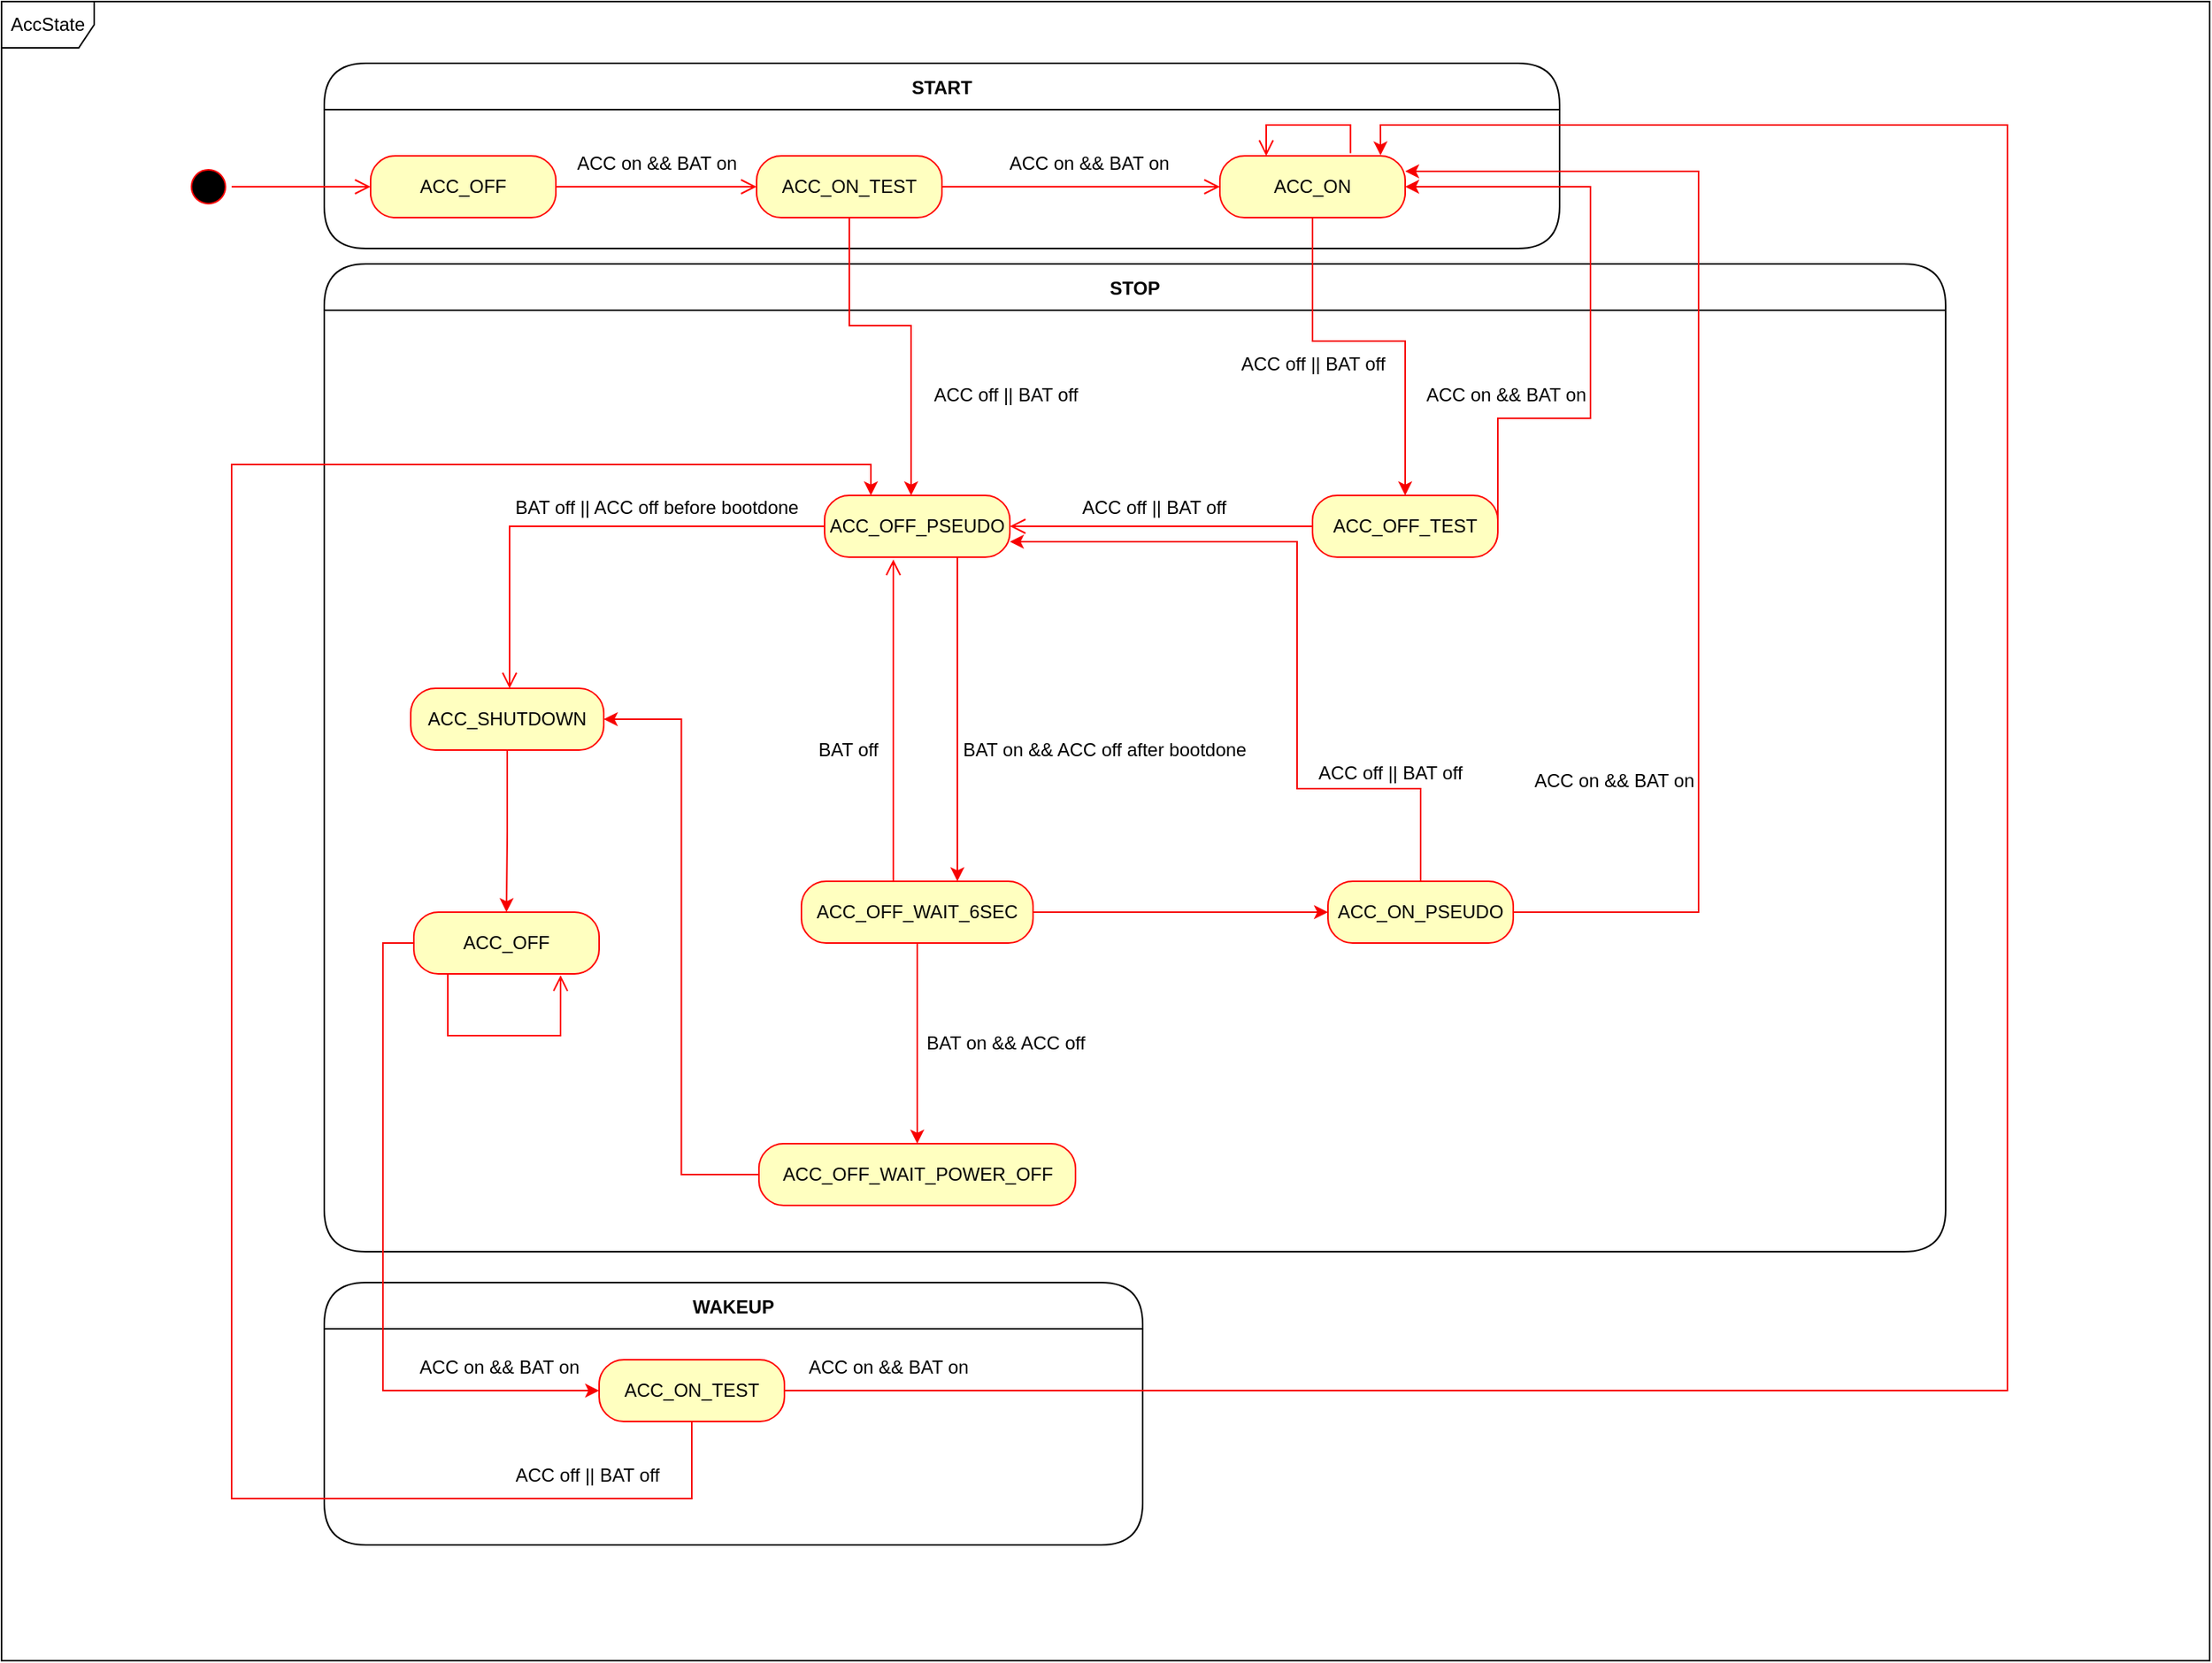 <mxfile version="20.5.1" type="github" pages="2">
  <diagram name="AccState" id="58cdce13-f638-feb5-8d6f-7d28b1aa9fa0">
    <mxGraphModel dx="2390" dy="965" grid="1" gridSize="10" guides="1" tooltips="1" connect="1" arrows="1" fold="1" page="1" pageScale="1" pageWidth="1100" pageHeight="850" background="none" math="0" shadow="0">
      <root>
        <mxCell id="0" />
        <mxCell id="1" parent="0" visible="0" />
        <mxCell id="382b91b5511bd0f7-1" value="" style="ellipse;html=1;shape=startState;fillColor=#000000;strokeColor=#ff0000;rounded=1;shadow=0;comic=0;labelBackgroundColor=none;fontFamily=Verdana;fontSize=12;fontColor=#000000;align=center;direction=south;" parent="1" vertex="1">
          <mxGeometry x="130" y="135" width="30" height="30" as="geometry" />
        </mxCell>
        <mxCell id="382b91b5511bd0f7-5" value="Activity" style="rounded=1;whiteSpace=wrap;html=1;arcSize=24;fillColor=#ffffc0;strokeColor=#ff0000;shadow=0;comic=0;labelBackgroundColor=none;fontFamily=Verdana;fontSize=12;fontColor=#000000;align=center;" parent="1" vertex="1">
          <mxGeometry x="240" y="310" width="120" height="60" as="geometry" />
        </mxCell>
        <mxCell id="382b91b5511bd0f7-6" value="Activity" style="rounded=1;whiteSpace=wrap;html=1;arcSize=24;fillColor=#ffffc0;strokeColor=#ff0000;shadow=0;comic=0;labelBackgroundColor=none;fontFamily=Verdana;fontSize=12;fontColor=#000000;align=center;" parent="1" vertex="1">
          <mxGeometry x="240" y="120" width="120" height="60" as="geometry" />
        </mxCell>
        <mxCell id="3cde6dad864a17aa-3" style="edgeStyle=orthogonalEdgeStyle;html=1;exitX=1;exitY=0.25;entryX=0.25;entryY=0;labelBackgroundColor=none;endArrow=open;endSize=8;strokeColor=#ff0000;fontFamily=Verdana;fontSize=12;align=left;" parent="1" source="382b91b5511bd0f7-7" target="382b91b5511bd0f7-9" edge="1">
          <mxGeometry relative="1" as="geometry" />
        </mxCell>
        <mxCell id="382b91b5511bd0f7-7" value="Activity" style="rounded=1;whiteSpace=wrap;html=1;arcSize=24;fillColor=#ffffc0;strokeColor=#ff0000;shadow=0;comic=0;labelBackgroundColor=none;fontFamily=Verdana;fontSize=12;fontColor=#000000;align=center;" parent="1" vertex="1">
          <mxGeometry x="440" y="200" width="120" height="60" as="geometry" />
        </mxCell>
        <mxCell id="3cde6dad864a17aa-4" style="edgeStyle=orthogonalEdgeStyle;html=1;exitX=0.75;exitY=0;entryX=1;entryY=0.5;labelBackgroundColor=none;endArrow=open;endSize=8;strokeColor=#ff0000;fontFamily=Verdana;fontSize=12;align=left;" parent="1" source="382b91b5511bd0f7-9" target="382b91b5511bd0f7-6" edge="1">
          <mxGeometry relative="1" as="geometry">
            <Array as="points">
              <mxPoint x="880" y="150" />
            </Array>
          </mxGeometry>
        </mxCell>
        <mxCell id="3cde6dad864a17aa-13" style="edgeStyle=elbowEdgeStyle;html=1;exitX=0;exitY=0.75;entryX=1;entryY=0.75;labelBackgroundColor=none;endArrow=open;endSize=8;strokeColor=#ff0000;fontFamily=Verdana;fontSize=12;align=left;" parent="1" source="382b91b5511bd0f7-9" target="382b91b5511bd0f7-10" edge="1">
          <mxGeometry relative="1" as="geometry" />
        </mxCell>
        <mxCell id="382b91b5511bd0f7-9" value="Activity" style="rounded=1;whiteSpace=wrap;html=1;arcSize=24;fillColor=#ffffc0;strokeColor=#ff0000;shadow=0;comic=0;labelBackgroundColor=none;fontFamily=Verdana;fontSize=12;fontColor=#000000;align=center;" parent="1" vertex="1">
          <mxGeometry x="790" y="310" width="120" height="60" as="geometry" />
        </mxCell>
        <mxCell id="382b91b5511bd0f7-10" value="Activity" style="rounded=1;whiteSpace=wrap;html=1;arcSize=24;fillColor=#ffffc0;strokeColor=#ff0000;shadow=0;comic=0;labelBackgroundColor=none;fontFamily=Verdana;fontSize=12;fontColor=#000000;align=center;" parent="1" vertex="1">
          <mxGeometry x="520" y="310" width="120" height="60" as="geometry" />
        </mxCell>
        <mxCell id="3cde6dad864a17aa-5" style="edgeStyle=elbowEdgeStyle;html=1;labelBackgroundColor=none;endArrow=open;endSize=8;strokeColor=#ff0000;fontFamily=Verdana;fontSize=12;align=left;" parent="1" source="2a3bc250acf0617d-7" target="382b91b5511bd0f7-9" edge="1">
          <mxGeometry relative="1" as="geometry" />
        </mxCell>
        <mxCell id="2a3bc250acf0617d-7" value="Container" style="swimlane;whiteSpace=wrap;html=1;rounded=1;shadow=0;comic=0;labelBackgroundColor=none;strokeWidth=1;fontFamily=Verdana;fontSize=12;align=center;" parent="1" vertex="1">
          <mxGeometry x="95" y="495" width="930" height="200" as="geometry" />
        </mxCell>
        <mxCell id="3cde6dad864a17aa-10" style="edgeStyle=elbowEdgeStyle;html=1;labelBackgroundColor=none;endArrow=open;endSize=8;strokeColor=#ff0000;fontFamily=Verdana;fontSize=12;align=left;" parent="2a3bc250acf0617d-7" source="382b91b5511bd0f7-8" target="3cde6dad864a17aa-1" edge="1">
          <mxGeometry relative="1" as="geometry" />
        </mxCell>
        <mxCell id="382b91b5511bd0f7-8" value="Activity" style="rounded=1;whiteSpace=wrap;html=1;arcSize=24;fillColor=#ffffc0;strokeColor=#ff0000;shadow=0;comic=0;labelBackgroundColor=none;fontFamily=Verdana;fontSize=12;fontColor=#000000;align=center;" parent="2a3bc250acf0617d-7" vertex="1">
          <mxGeometry x="215" y="65" width="120" height="60" as="geometry" />
        </mxCell>
        <mxCell id="24f968d109e7d6b4-3" value="" style="ellipse;html=1;shape=endState;fillColor=#000000;strokeColor=#ff0000;rounded=1;shadow=0;comic=0;labelBackgroundColor=none;fontFamily=Verdana;fontSize=12;fontColor=#000000;align=center;" parent="2a3bc250acf0617d-7" vertex="1">
          <mxGeometry x="815" y="80" width="30" height="30" as="geometry" />
        </mxCell>
        <mxCell id="3cde6dad864a17aa-9" style="edgeStyle=elbowEdgeStyle;html=1;labelBackgroundColor=none;endArrow=open;endSize=8;strokeColor=#ff0000;fontFamily=Verdana;fontSize=12;align=left;" parent="2a3bc250acf0617d-7" source="2a3bc250acf0617d-3" target="382b91b5511bd0f7-8" edge="1">
          <mxGeometry relative="1" as="geometry" />
        </mxCell>
        <mxCell id="2a3bc250acf0617d-3" value="" style="ellipse;html=1;shape=startState;fillColor=#000000;strokeColor=#ff0000;rounded=1;shadow=0;comic=0;labelBackgroundColor=none;fontFamily=Verdana;fontSize=12;fontColor=#000000;align=center;direction=south;" parent="2a3bc250acf0617d-7" vertex="1">
          <mxGeometry x="75" y="80" width="30" height="30" as="geometry" />
        </mxCell>
        <mxCell id="3cde6dad864a17aa-11" style="edgeStyle=elbowEdgeStyle;html=1;labelBackgroundColor=none;endArrow=open;endSize=8;strokeColor=#ff0000;fontFamily=Verdana;fontSize=12;align=left;" parent="2a3bc250acf0617d-7" source="3cde6dad864a17aa-1" target="3cde6dad864a17aa-2" edge="1">
          <mxGeometry relative="1" as="geometry" />
        </mxCell>
        <mxCell id="3cde6dad864a17aa-1" value="Activity" style="rounded=1;whiteSpace=wrap;html=1;arcSize=24;fillColor=#ffffc0;strokeColor=#ff0000;shadow=0;comic=0;labelBackgroundColor=none;fontFamily=Verdana;fontSize=12;fontColor=#000000;align=center;" parent="2a3bc250acf0617d-7" vertex="1">
          <mxGeometry x="400" y="65" width="120" height="60" as="geometry" />
        </mxCell>
        <mxCell id="3cde6dad864a17aa-12" style="edgeStyle=elbowEdgeStyle;html=1;labelBackgroundColor=none;endArrow=open;endSize=8;strokeColor=#ff0000;fontFamily=Verdana;fontSize=12;align=left;" parent="2a3bc250acf0617d-7" source="3cde6dad864a17aa-2" target="24f968d109e7d6b4-3" edge="1">
          <mxGeometry relative="1" as="geometry" />
        </mxCell>
        <mxCell id="3cde6dad864a17aa-2" value="Activity" style="rounded=1;whiteSpace=wrap;html=1;arcSize=24;fillColor=#ffffc0;strokeColor=#ff0000;shadow=0;comic=0;labelBackgroundColor=none;fontFamily=Verdana;fontSize=12;fontColor=#000000;align=center;" parent="2a3bc250acf0617d-7" vertex="1">
          <mxGeometry x="585" y="65" width="120" height="60" as="geometry" />
        </mxCell>
        <mxCell id="2a3bc250acf0617d-9" style="edgeStyle=orthogonalEdgeStyle;html=1;labelBackgroundColor=none;endArrow=open;endSize=8;strokeColor=#ff0000;fontFamily=Verdana;fontSize=12;align=left;" parent="1" source="382b91b5511bd0f7-1" target="382b91b5511bd0f7-6" edge="1">
          <mxGeometry relative="1" as="geometry" />
        </mxCell>
        <mxCell id="2a3bc250acf0617d-10" style="edgeStyle=orthogonalEdgeStyle;html=1;labelBackgroundColor=none;endArrow=open;endSize=8;strokeColor=#ff0000;fontFamily=Verdana;fontSize=12;align=left;entryX=0;entryY=0.5;" parent="1" source="382b91b5511bd0f7-6" target="382b91b5511bd0f7-7" edge="1">
          <mxGeometry relative="1" as="geometry">
            <Array as="points">
              <mxPoint x="330" y="230" />
            </Array>
          </mxGeometry>
        </mxCell>
        <mxCell id="2a3bc250acf0617d-11" style="edgeStyle=orthogonalEdgeStyle;html=1;entryX=0.75;entryY=0;labelBackgroundColor=none;endArrow=open;endSize=8;strokeColor=#ff0000;fontFamily=Verdana;fontSize=12;align=left;exitX=0.5;exitY=1;" parent="1" source="382b91b5511bd0f7-7" target="382b91b5511bd0f7-5" edge="1">
          <mxGeometry relative="1" as="geometry">
            <mxPoint x="520" y="300" as="sourcePoint" />
            <Array as="points">
              <mxPoint x="500" y="290" />
              <mxPoint x="330" y="290" />
            </Array>
          </mxGeometry>
        </mxCell>
        <mxCell id="2a3bc250acf0617d-12" style="edgeStyle=orthogonalEdgeStyle;html=1;exitX=0.25;exitY=0;entryX=0.25;entryY=1;labelBackgroundColor=none;endArrow=open;endSize=8;strokeColor=#ff0000;fontFamily=Verdana;fontSize=12;align=left;" parent="1" source="382b91b5511bd0f7-5" target="382b91b5511bd0f7-6" edge="1">
          <mxGeometry relative="1" as="geometry" />
        </mxCell>
        <mxCell id="2a3bc250acf0617d-13" style="edgeStyle=orthogonalEdgeStyle;html=1;exitX=1;exitY=0.5;entryX=0;entryY=0.5;labelBackgroundColor=none;endArrow=open;endSize=8;strokeColor=#ff0000;fontFamily=Verdana;fontSize=12;align=left;" parent="1" source="382b91b5511bd0f7-5" target="382b91b5511bd0f7-10" edge="1">
          <mxGeometry relative="1" as="geometry" />
        </mxCell>
        <mxCell id="2a3bc250acf0617d-14" style="edgeStyle=orthogonalEdgeStyle;html=1;exitX=0.5;exitY=0;entryX=1;entryY=0.75;labelBackgroundColor=none;endArrow=open;endSize=8;strokeColor=#ff0000;fontFamily=Verdana;fontSize=12;align=left;" parent="1" source="382b91b5511bd0f7-10" target="382b91b5511bd0f7-7" edge="1">
          <mxGeometry relative="1" as="geometry" />
        </mxCell>
        <mxCell id="2a3bc250acf0617d-15" style="edgeStyle=orthogonalEdgeStyle;html=1;exitX=1;exitY=0.25;entryX=0;entryY=0.25;labelBackgroundColor=none;endArrow=open;endSize=8;strokeColor=#ff0000;fontFamily=Verdana;fontSize=12;align=left;" parent="1" source="382b91b5511bd0f7-10" target="382b91b5511bd0f7-9" edge="1">
          <mxGeometry relative="1" as="geometry" />
        </mxCell>
        <mxCell id="3cde6dad864a17aa-6" style="edgeStyle=elbowEdgeStyle;html=1;labelBackgroundColor=none;endArrow=open;endSize=8;strokeColor=#ff0000;fontFamily=Verdana;fontSize=12;align=left;entryX=0.75;entryY=1;" parent="1" source="2a3bc250acf0617d-7" target="382b91b5511bd0f7-5" edge="1">
          <mxGeometry relative="1" as="geometry">
            <mxPoint x="340" y="505" as="sourcePoint" />
            <mxPoint x="340" y="380" as="targetPoint" />
          </mxGeometry>
        </mxCell>
        <mxCell id="3cde6dad864a17aa-7" style="edgeStyle=elbowEdgeStyle;html=1;labelBackgroundColor=none;endArrow=open;endSize=8;strokeColor=#ff0000;fontFamily=Verdana;fontSize=12;align=left;entryX=0.5;entryY=1;" parent="1" source="2a3bc250acf0617d-7" target="382b91b5511bd0f7-5" edge="1">
          <mxGeometry relative="1" as="geometry">
            <mxPoint x="340" y="505" as="sourcePoint" />
            <mxPoint x="340" y="380" as="targetPoint" />
          </mxGeometry>
        </mxCell>
        <mxCell id="3cde6dad864a17aa-8" style="edgeStyle=elbowEdgeStyle;html=1;labelBackgroundColor=none;endArrow=open;endSize=8;strokeColor=#ff0000;fontFamily=Verdana;fontSize=12;align=left;exitX=0.25;exitY=1;" parent="1" source="382b91b5511bd0f7-5" target="2a3bc250acf0617d-7" edge="1">
          <mxGeometry relative="1" as="geometry">
            <mxPoint x="350" y="515" as="sourcePoint" />
            <mxPoint x="350" y="390" as="targetPoint" />
          </mxGeometry>
        </mxCell>
        <mxCell id="KSWIpadqcrk41UV_-EVy-13" value="" style="ellipse;whiteSpace=wrap;html=1;aspect=fixed;" vertex="1" parent="1">
          <mxGeometry x="370" y="410" width="80" height="80" as="geometry" />
        </mxCell>
        <mxCell id="KSWIpadqcrk41UV_-EVy-50" value="START" style="shape=umlFrame;whiteSpace=wrap;html=1;rounded=1;shadow=0;comic=0;labelBackgroundColor=none;strokeWidth=1;fontFamily=Verdana;fontSize=12;align=center;" vertex="1" parent="1">
          <mxGeometry x="35" y="53" width="1050" height="745" as="geometry" />
        </mxCell>
        <mxCell id="KSWIpadqcrk41UV_-EVy-84" value="제목 없는 레이어" parent="0" />
        <mxCell id="AZ998dQS7OlJoJtTm3M8-52" value="AccState" style="shape=umlFrame;whiteSpace=wrap;html=1;rounded=1;fillStyle=auto;strokeColor=#000000;fillColor=#FFFFFF;gradientColor=none;" vertex="1" parent="KSWIpadqcrk41UV_-EVy-84">
          <mxGeometry x="83" y="75" width="1430" height="1075" as="geometry" />
        </mxCell>
        <mxCell id="AZ998dQS7OlJoJtTm3M8-51" value="WAKEUP" style="swimlane;fontStyle=1;align=center;verticalAlign=middle;childLayout=stackLayout;horizontal=1;startSize=30;horizontalStack=0;resizeParent=0;resizeLast=1;container=0;collapsible=0;rounded=1;arcSize=30;swimlaneFillColor=#FFFFFF;dropTarget=0;fillStyle=auto;" vertex="1" parent="KSWIpadqcrk41UV_-EVy-84">
          <mxGeometry x="292" y="905" width="530" height="170" as="geometry" />
        </mxCell>
        <mxCell id="AZ998dQS7OlJoJtTm3M8-42" value="STOP" style="swimlane;fontStyle=1;align=center;verticalAlign=middle;childLayout=stackLayout;horizontal=1;startSize=30;horizontalStack=0;resizeParent=0;resizeLast=1;container=0;collapsible=0;rounded=1;arcSize=30;swimlaneFillColor=#FFFFFF;dropTarget=0;fillStyle=auto;" vertex="1" parent="KSWIpadqcrk41UV_-EVy-84">
          <mxGeometry x="292" y="245" width="1050" height="640" as="geometry" />
        </mxCell>
        <mxCell id="KSWIpadqcrk41UV_-EVy-113" value="START" style="swimlane;fontStyle=1;align=center;verticalAlign=middle;childLayout=stackLayout;horizontal=1;startSize=30;horizontalStack=0;resizeParent=0;resizeLast=1;container=0;collapsible=0;rounded=1;arcSize=30;swimlaneFillColor=#FFFFFF;dropTarget=0;fillStyle=auto;" vertex="1" parent="KSWIpadqcrk41UV_-EVy-84">
          <mxGeometry x="292" y="115" width="800" height="120" as="geometry" />
        </mxCell>
        <mxCell id="KSWIpadqcrk41UV_-EVy-88" value="" style="ellipse;html=1;shape=startState;fillColor=#000000;strokeColor=#ff0000;fillStyle=auto;" vertex="1" parent="KSWIpadqcrk41UV_-EVy-84">
          <mxGeometry x="202" y="180" width="30" height="30" as="geometry" />
        </mxCell>
        <mxCell id="KSWIpadqcrk41UV_-EVy-89" value="" style="edgeStyle=orthogonalEdgeStyle;html=1;verticalAlign=bottom;endArrow=open;endSize=8;strokeColor=#ff0000;rounded=0;entryX=0;entryY=0.5;entryDx=0;entryDy=0;" edge="1" source="KSWIpadqcrk41UV_-EVy-88" parent="KSWIpadqcrk41UV_-EVy-84" target="KSWIpadqcrk41UV_-EVy-92">
          <mxGeometry relative="1" as="geometry">
            <mxPoint x="267" y="365" as="targetPoint" />
          </mxGeometry>
        </mxCell>
        <mxCell id="KSWIpadqcrk41UV_-EVy-92" value="ACC_OFF" style="rounded=1;whiteSpace=wrap;html=1;arcSize=40;fontColor=#000000;fillColor=#ffffc0;strokeColor=#ff0000;fillStyle=auto;" vertex="1" parent="KSWIpadqcrk41UV_-EVy-84">
          <mxGeometry x="322" y="175" width="120" height="40" as="geometry" />
        </mxCell>
        <mxCell id="KSWIpadqcrk41UV_-EVy-93" value="" style="edgeStyle=orthogonalEdgeStyle;html=1;verticalAlign=bottom;endArrow=open;endSize=8;strokeColor=#ff0000;rounded=0;entryX=0;entryY=0.5;entryDx=0;entryDy=0;" edge="1" source="KSWIpadqcrk41UV_-EVy-92" parent="KSWIpadqcrk41UV_-EVy-84" target="KSWIpadqcrk41UV_-EVy-105">
          <mxGeometry relative="1" as="geometry">
            <mxPoint x="522" y="285" as="targetPoint" />
          </mxGeometry>
        </mxCell>
        <mxCell id="AZ998dQS7OlJoJtTm3M8-3" style="edgeStyle=orthogonalEdgeStyle;rounded=0;orthogonalLoop=1;jettySize=auto;html=1;exitX=0.5;exitY=1;exitDx=0;exitDy=0;entryX=0.5;entryY=0;entryDx=0;entryDy=0;strokeColor=#F70000;" edge="1" parent="KSWIpadqcrk41UV_-EVy-84" source="KSWIpadqcrk41UV_-EVy-103" target="AZ998dQS7OlJoJtTm3M8-1">
          <mxGeometry relative="1" as="geometry">
            <Array as="points">
              <mxPoint x="932" y="295" />
              <mxPoint x="992" y="295" />
            </Array>
          </mxGeometry>
        </mxCell>
        <mxCell id="KSWIpadqcrk41UV_-EVy-103" value="ACC_ON" style="rounded=1;whiteSpace=wrap;html=1;arcSize=40;fontColor=#000000;fillColor=#ffffc0;strokeColor=#ff0000;fillStyle=auto;" vertex="1" parent="KSWIpadqcrk41UV_-EVy-84">
          <mxGeometry x="872" y="175" width="120" height="40" as="geometry" />
        </mxCell>
        <mxCell id="KSWIpadqcrk41UV_-EVy-104" value="" style="edgeStyle=orthogonalEdgeStyle;html=1;verticalAlign=bottom;endArrow=open;endSize=8;strokeColor=#ff0000;rounded=0;exitX=0.705;exitY=-0.045;exitDx=0;exitDy=0;exitPerimeter=0;entryX=0.25;entryY=0;entryDx=0;entryDy=0;" edge="1" source="KSWIpadqcrk41UV_-EVy-103" parent="KSWIpadqcrk41UV_-EVy-84" target="KSWIpadqcrk41UV_-EVy-103">
          <mxGeometry relative="1" as="geometry">
            <mxPoint x="782" y="165" as="targetPoint" />
            <Array as="points">
              <mxPoint x="957" y="155" />
              <mxPoint x="902" y="155" />
            </Array>
          </mxGeometry>
        </mxCell>
        <mxCell id="KSWIpadqcrk41UV_-EVy-112" style="edgeStyle=orthogonalEdgeStyle;rounded=0;orthogonalLoop=1;jettySize=auto;html=1;exitX=0.5;exitY=1;exitDx=0;exitDy=0;entryX=0.467;entryY=0;entryDx=0;entryDy=0;strokeColor=#F70000;entryPerimeter=0;" edge="1" parent="KSWIpadqcrk41UV_-EVy-84" source="KSWIpadqcrk41UV_-EVy-105" target="KSWIpadqcrk41UV_-EVy-109">
          <mxGeometry relative="1" as="geometry">
            <Array as="points">
              <mxPoint x="632" y="285" />
              <mxPoint x="672" y="285" />
            </Array>
          </mxGeometry>
        </mxCell>
        <mxCell id="KSWIpadqcrk41UV_-EVy-105" value="ACC_ON_TEST" style="rounded=1;whiteSpace=wrap;html=1;arcSize=40;fontColor=#000000;fillColor=#ffffc0;strokeColor=#ff0000;fillStyle=auto;" vertex="1" parent="KSWIpadqcrk41UV_-EVy-84">
          <mxGeometry x="572" y="175" width="120" height="40" as="geometry" />
        </mxCell>
        <mxCell id="KSWIpadqcrk41UV_-EVy-106" value="" style="edgeStyle=orthogonalEdgeStyle;html=1;verticalAlign=bottom;endArrow=open;endSize=8;strokeColor=#ff0000;rounded=0;entryX=0;entryY=0.5;entryDx=0;entryDy=0;" edge="1" source="KSWIpadqcrk41UV_-EVy-105" parent="KSWIpadqcrk41UV_-EVy-84" target="KSWIpadqcrk41UV_-EVy-103">
          <mxGeometry relative="1" as="geometry">
            <mxPoint x="672" y="385" as="targetPoint" />
          </mxGeometry>
        </mxCell>
        <mxCell id="KSWIpadqcrk41UV_-EVy-107" value="ACC on &amp;amp;&amp;amp; BAT on" style="text;html=1;resizable=0;autosize=1;align=center;verticalAlign=middle;points=[];fillColor=none;strokeColor=none;rounded=0;fillStyle=auto;" vertex="1" parent="KSWIpadqcrk41UV_-EVy-84">
          <mxGeometry x="442" y="165" width="130" height="30" as="geometry" />
        </mxCell>
        <mxCell id="KSWIpadqcrk41UV_-EVy-108" value="ACC on &amp;amp;&amp;amp; BAT on" style="text;html=1;resizable=0;autosize=1;align=center;verticalAlign=middle;points=[];fillColor=none;strokeColor=none;rounded=0;fillStyle=auto;" vertex="1" parent="KSWIpadqcrk41UV_-EVy-84">
          <mxGeometry x="722" y="165" width="130" height="30" as="geometry" />
        </mxCell>
        <mxCell id="AZ998dQS7OlJoJtTm3M8-17" style="edgeStyle=orthogonalEdgeStyle;rounded=0;orthogonalLoop=1;jettySize=auto;html=1;exitX=0.5;exitY=1;exitDx=0;exitDy=0;strokeColor=#F70000;" edge="1" parent="KSWIpadqcrk41UV_-EVy-84">
          <mxGeometry relative="1" as="geometry">
            <mxPoint x="702.0" y="435" as="sourcePoint" />
            <mxPoint x="702.0" y="645" as="targetPoint" />
          </mxGeometry>
        </mxCell>
        <mxCell id="KSWIpadqcrk41UV_-EVy-109" value="ACC_OFF_PSEUDO" style="rounded=1;whiteSpace=wrap;html=1;arcSize=40;fontColor=#000000;fillColor=#ffffc0;strokeColor=#ff0000;fillStyle=auto;" vertex="1" parent="KSWIpadqcrk41UV_-EVy-84">
          <mxGeometry x="616" y="395" width="120" height="40" as="geometry" />
        </mxCell>
        <mxCell id="KSWIpadqcrk41UV_-EVy-110" value="" style="edgeStyle=orthogonalEdgeStyle;html=1;verticalAlign=bottom;endArrow=open;endSize=8;strokeColor=#ff0000;rounded=0;exitX=0;exitY=0.5;exitDx=0;exitDy=0;" edge="1" source="KSWIpadqcrk41UV_-EVy-109" parent="KSWIpadqcrk41UV_-EVy-84" target="AZ998dQS7OlJoJtTm3M8-14">
          <mxGeometry relative="1" as="geometry">
            <mxPoint x="411" y="515" as="targetPoint" />
            <Array as="points">
              <mxPoint x="412" y="415" />
            </Array>
          </mxGeometry>
        </mxCell>
        <mxCell id="KSWIpadqcrk41UV_-EVy-111" value="ACC off || BAT off" style="text;html=1;resizable=0;autosize=1;align=center;verticalAlign=middle;points=[];fillColor=none;strokeColor=none;rounded=0;fillStyle=auto;" vertex="1" parent="KSWIpadqcrk41UV_-EVy-84">
          <mxGeometry x="673" y="315" width="120" height="30" as="geometry" />
        </mxCell>
        <mxCell id="AZ998dQS7OlJoJtTm3M8-5" style="edgeStyle=orthogonalEdgeStyle;rounded=0;orthogonalLoop=1;jettySize=auto;html=1;exitX=1;exitY=0.5;exitDx=0;exitDy=0;entryX=1;entryY=0.5;entryDx=0;entryDy=0;strokeColor=#F70000;" edge="1" parent="KSWIpadqcrk41UV_-EVy-84" source="AZ998dQS7OlJoJtTm3M8-1" target="KSWIpadqcrk41UV_-EVy-103">
          <mxGeometry relative="1" as="geometry">
            <Array as="points">
              <mxPoint x="1112" y="345" />
              <mxPoint x="1112" y="195" />
            </Array>
          </mxGeometry>
        </mxCell>
        <mxCell id="AZ998dQS7OlJoJtTm3M8-1" value="ACC_OFF_TEST" style="rounded=1;whiteSpace=wrap;html=1;arcSize=40;fontColor=#000000;fillColor=#ffffc0;strokeColor=#ff0000;fillStyle=auto;" vertex="1" parent="KSWIpadqcrk41UV_-EVy-84">
          <mxGeometry x="932" y="395" width="120" height="40" as="geometry" />
        </mxCell>
        <mxCell id="AZ998dQS7OlJoJtTm3M8-2" value="" style="edgeStyle=orthogonalEdgeStyle;html=1;verticalAlign=bottom;endArrow=open;endSize=8;strokeColor=#ff0000;rounded=0;entryX=1;entryY=0.5;entryDx=0;entryDy=0;" edge="1" source="AZ998dQS7OlJoJtTm3M8-1" parent="KSWIpadqcrk41UV_-EVy-84" target="KSWIpadqcrk41UV_-EVy-109">
          <mxGeometry relative="1" as="geometry">
            <mxPoint x="886" y="515" as="targetPoint" />
          </mxGeometry>
        </mxCell>
        <mxCell id="AZ998dQS7OlJoJtTm3M8-4" value="ACC off || BAT off" style="text;html=1;resizable=0;autosize=1;align=center;verticalAlign=middle;points=[];fillColor=none;strokeColor=none;rounded=0;fillStyle=auto;" vertex="1" parent="KSWIpadqcrk41UV_-EVy-84">
          <mxGeometry x="872" y="295" width="120" height="30" as="geometry" />
        </mxCell>
        <mxCell id="AZ998dQS7OlJoJtTm3M8-6" value="ACC on &amp;amp;&amp;amp; BAT on" style="text;html=1;resizable=0;autosize=1;align=center;verticalAlign=middle;points=[];fillColor=none;strokeColor=none;rounded=0;fillStyle=auto;" vertex="1" parent="KSWIpadqcrk41UV_-EVy-84">
          <mxGeometry x="992" y="315" width="130" height="30" as="geometry" />
        </mxCell>
        <mxCell id="AZ998dQS7OlJoJtTm3M8-7" value="ACC off || BAT off" style="text;html=1;resizable=0;autosize=1;align=center;verticalAlign=middle;points=[];fillColor=none;strokeColor=none;rounded=0;fillStyle=auto;" vertex="1" parent="KSWIpadqcrk41UV_-EVy-84">
          <mxGeometry x="769" y="388" width="120" height="30" as="geometry" />
        </mxCell>
        <mxCell id="AZ998dQS7OlJoJtTm3M8-28" style="edgeStyle=orthogonalEdgeStyle;rounded=0;orthogonalLoop=1;jettySize=auto;html=1;exitX=1;exitY=0.5;exitDx=0;exitDy=0;entryX=0;entryY=0.5;entryDx=0;entryDy=0;strokeColor=#F70000;" edge="1" parent="KSWIpadqcrk41UV_-EVy-84" source="AZ998dQS7OlJoJtTm3M8-12" target="AZ998dQS7OlJoJtTm3M8-26">
          <mxGeometry relative="1" as="geometry" />
        </mxCell>
        <mxCell id="AZ998dQS7OlJoJtTm3M8-32" style="edgeStyle=orthogonalEdgeStyle;rounded=0;orthogonalLoop=1;jettySize=auto;html=1;exitX=0.5;exitY=1;exitDx=0;exitDy=0;strokeColor=#F70000;" edge="1" parent="KSWIpadqcrk41UV_-EVy-84" source="AZ998dQS7OlJoJtTm3M8-12" target="AZ998dQS7OlJoJtTm3M8-30">
          <mxGeometry relative="1" as="geometry" />
        </mxCell>
        <mxCell id="AZ998dQS7OlJoJtTm3M8-12" value="ACC_OFF_WAIT_6SEC" style="rounded=1;whiteSpace=wrap;html=1;arcSize=40;fontColor=#000000;fillColor=#ffffc0;strokeColor=#ff0000;fillStyle=auto;" vertex="1" parent="KSWIpadqcrk41UV_-EVy-84">
          <mxGeometry x="601" y="645" width="150" height="40" as="geometry" />
        </mxCell>
        <mxCell id="AZ998dQS7OlJoJtTm3M8-13" value="" style="edgeStyle=orthogonalEdgeStyle;html=1;verticalAlign=bottom;endArrow=open;endSize=8;strokeColor=#ff0000;rounded=0;entryX=0.096;entryY=1.038;entryDx=0;entryDy=0;entryPerimeter=0;" edge="1" parent="KSWIpadqcrk41UV_-EVy-84">
          <mxGeometry relative="1" as="geometry">
            <mxPoint x="660.52" y="436.52" as="targetPoint" />
            <mxPoint x="660.526" y="645" as="sourcePoint" />
            <Array as="points">
              <mxPoint x="661" y="540" />
            </Array>
          </mxGeometry>
        </mxCell>
        <mxCell id="AZ998dQS7OlJoJtTm3M8-21" style="edgeStyle=orthogonalEdgeStyle;rounded=0;orthogonalLoop=1;jettySize=auto;html=1;exitX=0.5;exitY=1;exitDx=0;exitDy=0;strokeColor=#F70000;" edge="1" parent="KSWIpadqcrk41UV_-EVy-84" source="AZ998dQS7OlJoJtTm3M8-14" target="AZ998dQS7OlJoJtTm3M8-22">
          <mxGeometry relative="1" as="geometry">
            <mxPoint x="210.043" y="635" as="targetPoint" />
          </mxGeometry>
        </mxCell>
        <mxCell id="AZ998dQS7OlJoJtTm3M8-14" value="ACC_SHUTDOWN" style="rounded=1;whiteSpace=wrap;html=1;arcSize=40;fontColor=#000000;fillColor=#ffffc0;strokeColor=#ff0000;fillStyle=auto;" vertex="1" parent="KSWIpadqcrk41UV_-EVy-84">
          <mxGeometry x="348" y="520" width="125" height="40" as="geometry" />
        </mxCell>
        <mxCell id="AZ998dQS7OlJoJtTm3M8-16" value="BAT off || ACC off before bootdone" style="text;html=1;resizable=0;autosize=1;align=center;verticalAlign=middle;points=[];fillColor=none;strokeColor=none;rounded=0;fillStyle=auto;" vertex="1" parent="KSWIpadqcrk41UV_-EVy-84">
          <mxGeometry x="402" y="388" width="210" height="30" as="geometry" />
        </mxCell>
        <mxCell id="AZ998dQS7OlJoJtTm3M8-18" value="BAT on &amp;amp;&amp;amp; ACC off after bootdone" style="text;html=1;resizable=0;autosize=1;align=center;verticalAlign=middle;points=[];fillColor=none;strokeColor=none;rounded=0;fillStyle=auto;" vertex="1" parent="KSWIpadqcrk41UV_-EVy-84">
          <mxGeometry x="692" y="545" width="210" height="30" as="geometry" />
        </mxCell>
        <mxCell id="AZ998dQS7OlJoJtTm3M8-45" style="edgeStyle=orthogonalEdgeStyle;rounded=0;orthogonalLoop=1;jettySize=auto;html=1;exitX=0;exitY=0.5;exitDx=0;exitDy=0;entryX=0;entryY=0.5;entryDx=0;entryDy=0;strokeColor=#F70000;" edge="1" parent="KSWIpadqcrk41UV_-EVy-84" source="AZ998dQS7OlJoJtTm3M8-22" target="AZ998dQS7OlJoJtTm3M8-43">
          <mxGeometry relative="1" as="geometry" />
        </mxCell>
        <mxCell id="AZ998dQS7OlJoJtTm3M8-22" value="ACC_OFF" style="rounded=1;whiteSpace=wrap;html=1;arcSize=40;fontColor=#000000;fillColor=#ffffc0;strokeColor=#ff0000;fillStyle=auto;" vertex="1" parent="KSWIpadqcrk41UV_-EVy-84">
          <mxGeometry x="350" y="665" width="120" height="40" as="geometry" />
        </mxCell>
        <mxCell id="AZ998dQS7OlJoJtTm3M8-23" value="" style="edgeStyle=orthogonalEdgeStyle;html=1;verticalAlign=bottom;endArrow=open;endSize=8;strokeColor=#ff0000;rounded=0;entryX=0.792;entryY=1.023;entryDx=0;entryDy=0;entryPerimeter=0;" edge="1" source="AZ998dQS7OlJoJtTm3M8-22" parent="KSWIpadqcrk41UV_-EVy-84" target="AZ998dQS7OlJoJtTm3M8-22">
          <mxGeometry relative="1" as="geometry">
            <mxPoint x="410" y="765" as="targetPoint" />
            <Array as="points">
              <mxPoint x="372" y="745" />
              <mxPoint x="445" y="745" />
            </Array>
          </mxGeometry>
        </mxCell>
        <mxCell id="AZ998dQS7OlJoJtTm3M8-25" value="BAT off" style="text;html=1;resizable=0;autosize=1;align=center;verticalAlign=middle;points=[];fillColor=none;strokeColor=none;rounded=0;fillStyle=auto;" vertex="1" parent="KSWIpadqcrk41UV_-EVy-84">
          <mxGeometry x="601" y="545" width="60" height="30" as="geometry" />
        </mxCell>
        <mxCell id="AZ998dQS7OlJoJtTm3M8-35" style="edgeStyle=orthogonalEdgeStyle;rounded=0;orthogonalLoop=1;jettySize=auto;html=1;exitX=0.5;exitY=0;exitDx=0;exitDy=0;entryX=1;entryY=0.75;entryDx=0;entryDy=0;strokeColor=#F70000;" edge="1" parent="KSWIpadqcrk41UV_-EVy-84" source="AZ998dQS7OlJoJtTm3M8-26" target="KSWIpadqcrk41UV_-EVy-109">
          <mxGeometry relative="1" as="geometry">
            <Array as="points">
              <mxPoint x="1002" y="585" />
              <mxPoint x="922" y="585" />
              <mxPoint x="922" y="425" />
            </Array>
          </mxGeometry>
        </mxCell>
        <mxCell id="AZ998dQS7OlJoJtTm3M8-37" style="edgeStyle=orthogonalEdgeStyle;rounded=0;orthogonalLoop=1;jettySize=auto;html=1;exitX=1;exitY=0.5;exitDx=0;exitDy=0;entryX=1;entryY=0.25;entryDx=0;entryDy=0;strokeColor=#F70000;" edge="1" parent="KSWIpadqcrk41UV_-EVy-84" source="AZ998dQS7OlJoJtTm3M8-26" target="KSWIpadqcrk41UV_-EVy-103">
          <mxGeometry relative="1" as="geometry">
            <Array as="points">
              <mxPoint x="1182" y="665" />
              <mxPoint x="1182" y="185" />
            </Array>
          </mxGeometry>
        </mxCell>
        <mxCell id="AZ998dQS7OlJoJtTm3M8-26" value="ACC_ON_PSEUDO" style="rounded=1;whiteSpace=wrap;html=1;arcSize=40;fontColor=#000000;fillColor=#ffffc0;strokeColor=#ff0000;fillStyle=auto;" vertex="1" parent="KSWIpadqcrk41UV_-EVy-84">
          <mxGeometry x="942" y="645" width="120" height="40" as="geometry" />
        </mxCell>
        <mxCell id="AZ998dQS7OlJoJtTm3M8-34" style="edgeStyle=orthogonalEdgeStyle;rounded=0;orthogonalLoop=1;jettySize=auto;html=1;exitX=0;exitY=0.5;exitDx=0;exitDy=0;entryX=1;entryY=0.5;entryDx=0;entryDy=0;strokeColor=#F70000;" edge="1" parent="KSWIpadqcrk41UV_-EVy-84" source="AZ998dQS7OlJoJtTm3M8-30" target="AZ998dQS7OlJoJtTm3M8-14">
          <mxGeometry relative="1" as="geometry" />
        </mxCell>
        <mxCell id="AZ998dQS7OlJoJtTm3M8-30" value="ACC_OFF_WAIT_POWER_OFF" style="rounded=1;whiteSpace=wrap;html=1;arcSize=40;fontColor=#000000;fillColor=#ffffc0;strokeColor=#ff0000;fillStyle=auto;" vertex="1" parent="KSWIpadqcrk41UV_-EVy-84">
          <mxGeometry x="573.5" y="815" width="205" height="40" as="geometry" />
        </mxCell>
        <mxCell id="AZ998dQS7OlJoJtTm3M8-33" value="BAT on &amp;amp;&amp;amp; ACC off" style="text;html=1;resizable=0;autosize=1;align=center;verticalAlign=middle;points=[];fillColor=none;strokeColor=none;rounded=0;fillStyle=auto;" vertex="1" parent="KSWIpadqcrk41UV_-EVy-84">
          <mxGeometry x="668" y="735" width="130" height="30" as="geometry" />
        </mxCell>
        <mxCell id="AZ998dQS7OlJoJtTm3M8-36" value="ACC off || BAT off" style="text;html=1;resizable=0;autosize=1;align=center;verticalAlign=middle;points=[];fillColor=none;strokeColor=none;rounded=0;fillStyle=auto;" vertex="1" parent="KSWIpadqcrk41UV_-EVy-84">
          <mxGeometry x="922" y="560" width="120" height="30" as="geometry" />
        </mxCell>
        <mxCell id="AZ998dQS7OlJoJtTm3M8-38" value="ACC on &amp;amp;&amp;amp; BAT on" style="text;html=1;resizable=0;autosize=1;align=center;verticalAlign=middle;points=[];fillColor=none;strokeColor=none;rounded=0;fillStyle=auto;" vertex="1" parent="KSWIpadqcrk41UV_-EVy-84">
          <mxGeometry x="1062" y="565" width="130" height="30" as="geometry" />
        </mxCell>
        <mxCell id="AZ998dQS7OlJoJtTm3M8-47" style="edgeStyle=orthogonalEdgeStyle;rounded=0;orthogonalLoop=1;jettySize=auto;html=1;exitX=1;exitY=0.5;exitDx=0;exitDy=0;entryX=0.867;entryY=-0.008;entryDx=0;entryDy=0;entryPerimeter=0;strokeColor=#F70000;" edge="1" parent="KSWIpadqcrk41UV_-EVy-84" source="AZ998dQS7OlJoJtTm3M8-43" target="KSWIpadqcrk41UV_-EVy-103">
          <mxGeometry relative="1" as="geometry">
            <Array as="points">
              <mxPoint x="1382" y="975" />
              <mxPoint x="1382" y="155" />
              <mxPoint x="976" y="155" />
            </Array>
          </mxGeometry>
        </mxCell>
        <mxCell id="AZ998dQS7OlJoJtTm3M8-49" style="edgeStyle=orthogonalEdgeStyle;rounded=0;orthogonalLoop=1;jettySize=auto;html=1;exitX=0.5;exitY=1;exitDx=0;exitDy=0;entryX=0.25;entryY=0;entryDx=0;entryDy=0;strokeColor=#F70000;" edge="1" parent="KSWIpadqcrk41UV_-EVy-84" source="AZ998dQS7OlJoJtTm3M8-43" target="KSWIpadqcrk41UV_-EVy-109">
          <mxGeometry relative="1" as="geometry">
            <Array as="points">
              <mxPoint x="530" y="1045" />
              <mxPoint x="232" y="1045" />
              <mxPoint x="232" y="375" />
              <mxPoint x="646" y="375" />
            </Array>
          </mxGeometry>
        </mxCell>
        <mxCell id="AZ998dQS7OlJoJtTm3M8-43" value="ACC_ON_TEST" style="rounded=1;whiteSpace=wrap;html=1;arcSize=40;fontColor=#000000;fillColor=#ffffc0;strokeColor=#ff0000;fillStyle=auto;" vertex="1" parent="KSWIpadqcrk41UV_-EVy-84">
          <mxGeometry x="470" y="955" width="120" height="40" as="geometry" />
        </mxCell>
        <mxCell id="AZ998dQS7OlJoJtTm3M8-46" value="ACC on &amp;amp;&amp;amp; BAT on" style="text;html=1;resizable=0;autosize=1;align=center;verticalAlign=middle;points=[];fillColor=none;strokeColor=none;rounded=0;fillStyle=auto;" vertex="1" parent="KSWIpadqcrk41UV_-EVy-84">
          <mxGeometry x="340" y="945" width="130" height="30" as="geometry" />
        </mxCell>
        <mxCell id="AZ998dQS7OlJoJtTm3M8-48" value="ACC on &amp;amp;&amp;amp; BAT on" style="text;html=1;resizable=0;autosize=1;align=center;verticalAlign=middle;points=[];fillColor=none;strokeColor=none;rounded=0;fillStyle=auto;" vertex="1" parent="KSWIpadqcrk41UV_-EVy-84">
          <mxGeometry x="592" y="945" width="130" height="30" as="geometry" />
        </mxCell>
        <mxCell id="AZ998dQS7OlJoJtTm3M8-50" value="ACC off || BAT off" style="text;html=1;resizable=0;autosize=1;align=center;verticalAlign=middle;points=[];fillColor=none;strokeColor=none;rounded=0;fillStyle=auto;" vertex="1" parent="KSWIpadqcrk41UV_-EVy-84">
          <mxGeometry x="402" y="1015" width="120" height="30" as="geometry" />
        </mxCell>
        <mxCell id="KSWIpadqcrk41UV_-EVy-51" value="제목 없는 레이어" visible="0" parent="0" />
        <mxCell id="KSWIpadqcrk41UV_-EVy-52" value="" style="ellipse;html=1;shape=startState;fillColor=#000000;strokeColor=#ff0000;rounded=1;shadow=0;comic=0;labelBackgroundColor=none;fontFamily=Verdana;fontSize=12;fontColor=#000000;align=center;direction=south;" vertex="1" parent="KSWIpadqcrk41UV_-EVy-51">
          <mxGeometry x="130" y="135" width="30" height="30" as="geometry" />
        </mxCell>
        <mxCell id="KSWIpadqcrk41UV_-EVy-53" value="Activity" style="rounded=1;whiteSpace=wrap;html=1;arcSize=24;fillColor=#ffffc0;strokeColor=#ff0000;shadow=0;comic=0;labelBackgroundColor=none;fontFamily=Verdana;fontSize=12;fontColor=#000000;align=center;" vertex="1" parent="KSWIpadqcrk41UV_-EVy-51">
          <mxGeometry x="240" y="310" width="120" height="60" as="geometry" />
        </mxCell>
        <mxCell id="KSWIpadqcrk41UV_-EVy-54" value="Activity" style="rounded=1;whiteSpace=wrap;html=1;arcSize=24;fillColor=#ffffc0;strokeColor=#ff0000;shadow=0;comic=0;labelBackgroundColor=none;fontFamily=Verdana;fontSize=12;fontColor=#000000;align=center;" vertex="1" parent="KSWIpadqcrk41UV_-EVy-51">
          <mxGeometry x="240" y="120" width="120" height="60" as="geometry" />
        </mxCell>
        <mxCell id="KSWIpadqcrk41UV_-EVy-55" style="edgeStyle=orthogonalEdgeStyle;html=1;exitX=1;exitY=0.25;entryX=0.25;entryY=0;labelBackgroundColor=none;endArrow=open;endSize=8;strokeColor=#ff0000;fontFamily=Verdana;fontSize=12;align=left;" edge="1" parent="KSWIpadqcrk41UV_-EVy-51" source="KSWIpadqcrk41UV_-EVy-56" target="KSWIpadqcrk41UV_-EVy-59">
          <mxGeometry relative="1" as="geometry" />
        </mxCell>
        <mxCell id="KSWIpadqcrk41UV_-EVy-56" value="Activity" style="rounded=1;whiteSpace=wrap;html=1;arcSize=24;fillColor=#ffffc0;strokeColor=#ff0000;shadow=0;comic=0;labelBackgroundColor=none;fontFamily=Verdana;fontSize=12;fontColor=#000000;align=center;" vertex="1" parent="KSWIpadqcrk41UV_-EVy-51">
          <mxGeometry x="440" y="200" width="120" height="60" as="geometry" />
        </mxCell>
        <mxCell id="KSWIpadqcrk41UV_-EVy-57" style="edgeStyle=orthogonalEdgeStyle;html=1;exitX=0.75;exitY=0;entryX=1;entryY=0.5;labelBackgroundColor=none;endArrow=open;endSize=8;strokeColor=#ff0000;fontFamily=Verdana;fontSize=12;align=left;" edge="1" parent="KSWIpadqcrk41UV_-EVy-51" source="KSWIpadqcrk41UV_-EVy-59" target="KSWIpadqcrk41UV_-EVy-54">
          <mxGeometry relative="1" as="geometry">
            <Array as="points">
              <mxPoint x="880" y="150" />
            </Array>
          </mxGeometry>
        </mxCell>
        <mxCell id="KSWIpadqcrk41UV_-EVy-58" style="edgeStyle=elbowEdgeStyle;html=1;exitX=0;exitY=0.75;entryX=1;entryY=0.75;labelBackgroundColor=none;endArrow=open;endSize=8;strokeColor=#ff0000;fontFamily=Verdana;fontSize=12;align=left;" edge="1" parent="KSWIpadqcrk41UV_-EVy-51" source="KSWIpadqcrk41UV_-EVy-59" target="KSWIpadqcrk41UV_-EVy-60">
          <mxGeometry relative="1" as="geometry" />
        </mxCell>
        <mxCell id="KSWIpadqcrk41UV_-EVy-59" value="Activity" style="rounded=1;whiteSpace=wrap;html=1;arcSize=24;fillColor=#ffffc0;strokeColor=#ff0000;shadow=0;comic=0;labelBackgroundColor=none;fontFamily=Verdana;fontSize=12;fontColor=#000000;align=center;" vertex="1" parent="KSWIpadqcrk41UV_-EVy-51">
          <mxGeometry x="790" y="310" width="120" height="60" as="geometry" />
        </mxCell>
        <mxCell id="KSWIpadqcrk41UV_-EVy-60" value="Activity" style="rounded=1;whiteSpace=wrap;html=1;arcSize=24;fillColor=#ffffc0;strokeColor=#ff0000;shadow=0;comic=0;labelBackgroundColor=none;fontFamily=Verdana;fontSize=12;fontColor=#000000;align=center;" vertex="1" parent="KSWIpadqcrk41UV_-EVy-51">
          <mxGeometry x="520" y="310" width="120" height="60" as="geometry" />
        </mxCell>
        <mxCell id="KSWIpadqcrk41UV_-EVy-61" style="edgeStyle=elbowEdgeStyle;html=1;labelBackgroundColor=none;endArrow=open;endSize=8;strokeColor=#ff0000;fontFamily=Verdana;fontSize=12;align=left;" edge="1" parent="KSWIpadqcrk41UV_-EVy-51" source="KSWIpadqcrk41UV_-EVy-62" target="KSWIpadqcrk41UV_-EVy-59">
          <mxGeometry relative="1" as="geometry" />
        </mxCell>
        <mxCell id="KSWIpadqcrk41UV_-EVy-62" value="Container" style="swimlane;whiteSpace=wrap;html=1;rounded=1;shadow=0;comic=0;labelBackgroundColor=none;strokeWidth=1;fontFamily=Verdana;fontSize=12;align=center;" vertex="1" parent="KSWIpadqcrk41UV_-EVy-51">
          <mxGeometry x="95" y="495" width="930" height="200" as="geometry" />
        </mxCell>
        <mxCell id="KSWIpadqcrk41UV_-EVy-63" style="edgeStyle=elbowEdgeStyle;html=1;labelBackgroundColor=none;endArrow=open;endSize=8;strokeColor=#ff0000;fontFamily=Verdana;fontSize=12;align=left;" edge="1" parent="KSWIpadqcrk41UV_-EVy-62" source="KSWIpadqcrk41UV_-EVy-64" target="KSWIpadqcrk41UV_-EVy-69">
          <mxGeometry relative="1" as="geometry" />
        </mxCell>
        <mxCell id="KSWIpadqcrk41UV_-EVy-64" value="Activity" style="rounded=1;whiteSpace=wrap;html=1;arcSize=24;fillColor=#ffffc0;strokeColor=#ff0000;shadow=0;comic=0;labelBackgroundColor=none;fontFamily=Verdana;fontSize=12;fontColor=#000000;align=center;" vertex="1" parent="KSWIpadqcrk41UV_-EVy-62">
          <mxGeometry x="215" y="65" width="120" height="60" as="geometry" />
        </mxCell>
        <mxCell id="KSWIpadqcrk41UV_-EVy-65" value="" style="ellipse;html=1;shape=endState;fillColor=#000000;strokeColor=#ff0000;rounded=1;shadow=0;comic=0;labelBackgroundColor=none;fontFamily=Verdana;fontSize=12;fontColor=#000000;align=center;" vertex="1" parent="KSWIpadqcrk41UV_-EVy-62">
          <mxGeometry x="815" y="80" width="30" height="30" as="geometry" />
        </mxCell>
        <mxCell id="KSWIpadqcrk41UV_-EVy-66" style="edgeStyle=elbowEdgeStyle;html=1;labelBackgroundColor=none;endArrow=open;endSize=8;strokeColor=#ff0000;fontFamily=Verdana;fontSize=12;align=left;" edge="1" parent="KSWIpadqcrk41UV_-EVy-62" source="KSWIpadqcrk41UV_-EVy-67" target="KSWIpadqcrk41UV_-EVy-64">
          <mxGeometry relative="1" as="geometry" />
        </mxCell>
        <mxCell id="KSWIpadqcrk41UV_-EVy-67" value="" style="ellipse;html=1;shape=startState;fillColor=#000000;strokeColor=#ff0000;rounded=1;shadow=0;comic=0;labelBackgroundColor=none;fontFamily=Verdana;fontSize=12;fontColor=#000000;align=center;direction=south;" vertex="1" parent="KSWIpadqcrk41UV_-EVy-62">
          <mxGeometry x="75" y="80" width="30" height="30" as="geometry" />
        </mxCell>
        <mxCell id="KSWIpadqcrk41UV_-EVy-68" style="edgeStyle=elbowEdgeStyle;html=1;labelBackgroundColor=none;endArrow=open;endSize=8;strokeColor=#ff0000;fontFamily=Verdana;fontSize=12;align=left;" edge="1" parent="KSWIpadqcrk41UV_-EVy-62" source="KSWIpadqcrk41UV_-EVy-69" target="KSWIpadqcrk41UV_-EVy-71">
          <mxGeometry relative="1" as="geometry" />
        </mxCell>
        <mxCell id="KSWIpadqcrk41UV_-EVy-69" value="Activity" style="rounded=1;whiteSpace=wrap;html=1;arcSize=24;fillColor=#ffffc0;strokeColor=#ff0000;shadow=0;comic=0;labelBackgroundColor=none;fontFamily=Verdana;fontSize=12;fontColor=#000000;align=center;" vertex="1" parent="KSWIpadqcrk41UV_-EVy-62">
          <mxGeometry x="400" y="65" width="120" height="60" as="geometry" />
        </mxCell>
        <mxCell id="KSWIpadqcrk41UV_-EVy-70" style="edgeStyle=elbowEdgeStyle;html=1;labelBackgroundColor=none;endArrow=open;endSize=8;strokeColor=#ff0000;fontFamily=Verdana;fontSize=12;align=left;" edge="1" parent="KSWIpadqcrk41UV_-EVy-62" source="KSWIpadqcrk41UV_-EVy-71" target="KSWIpadqcrk41UV_-EVy-65">
          <mxGeometry relative="1" as="geometry" />
        </mxCell>
        <mxCell id="KSWIpadqcrk41UV_-EVy-71" value="Activity" style="rounded=1;whiteSpace=wrap;html=1;arcSize=24;fillColor=#ffffc0;strokeColor=#ff0000;shadow=0;comic=0;labelBackgroundColor=none;fontFamily=Verdana;fontSize=12;fontColor=#000000;align=center;" vertex="1" parent="KSWIpadqcrk41UV_-EVy-62">
          <mxGeometry x="585" y="65" width="120" height="60" as="geometry" />
        </mxCell>
        <mxCell id="KSWIpadqcrk41UV_-EVy-72" style="edgeStyle=orthogonalEdgeStyle;html=1;labelBackgroundColor=none;endArrow=open;endSize=8;strokeColor=#ff0000;fontFamily=Verdana;fontSize=12;align=left;" edge="1" parent="KSWIpadqcrk41UV_-EVy-51" source="KSWIpadqcrk41UV_-EVy-52" target="KSWIpadqcrk41UV_-EVy-54">
          <mxGeometry relative="1" as="geometry" />
        </mxCell>
        <mxCell id="KSWIpadqcrk41UV_-EVy-73" style="edgeStyle=orthogonalEdgeStyle;html=1;labelBackgroundColor=none;endArrow=open;endSize=8;strokeColor=#ff0000;fontFamily=Verdana;fontSize=12;align=left;entryX=0;entryY=0.5;" edge="1" parent="KSWIpadqcrk41UV_-EVy-51" source="KSWIpadqcrk41UV_-EVy-54" target="KSWIpadqcrk41UV_-EVy-56">
          <mxGeometry relative="1" as="geometry">
            <Array as="points">
              <mxPoint x="330" y="230" />
            </Array>
          </mxGeometry>
        </mxCell>
        <mxCell id="KSWIpadqcrk41UV_-EVy-74" style="edgeStyle=orthogonalEdgeStyle;html=1;entryX=0.75;entryY=0;labelBackgroundColor=none;endArrow=open;endSize=8;strokeColor=#ff0000;fontFamily=Verdana;fontSize=12;align=left;exitX=0.5;exitY=1;" edge="1" parent="KSWIpadqcrk41UV_-EVy-51" source="KSWIpadqcrk41UV_-EVy-56" target="KSWIpadqcrk41UV_-EVy-53">
          <mxGeometry relative="1" as="geometry">
            <mxPoint x="520" y="300" as="sourcePoint" />
            <Array as="points">
              <mxPoint x="500" y="290" />
              <mxPoint x="330" y="290" />
            </Array>
          </mxGeometry>
        </mxCell>
        <mxCell id="KSWIpadqcrk41UV_-EVy-75" style="edgeStyle=orthogonalEdgeStyle;html=1;exitX=0.25;exitY=0;entryX=0.25;entryY=1;labelBackgroundColor=none;endArrow=open;endSize=8;strokeColor=#ff0000;fontFamily=Verdana;fontSize=12;align=left;" edge="1" parent="KSWIpadqcrk41UV_-EVy-51" source="KSWIpadqcrk41UV_-EVy-53" target="KSWIpadqcrk41UV_-EVy-54">
          <mxGeometry relative="1" as="geometry" />
        </mxCell>
        <mxCell id="KSWIpadqcrk41UV_-EVy-76" style="edgeStyle=orthogonalEdgeStyle;html=1;exitX=1;exitY=0.5;entryX=0;entryY=0.5;labelBackgroundColor=none;endArrow=open;endSize=8;strokeColor=#ff0000;fontFamily=Verdana;fontSize=12;align=left;" edge="1" parent="KSWIpadqcrk41UV_-EVy-51" source="KSWIpadqcrk41UV_-EVy-53" target="KSWIpadqcrk41UV_-EVy-60">
          <mxGeometry relative="1" as="geometry" />
        </mxCell>
        <mxCell id="KSWIpadqcrk41UV_-EVy-77" style="edgeStyle=orthogonalEdgeStyle;html=1;exitX=0.5;exitY=0;entryX=1;entryY=0.75;labelBackgroundColor=none;endArrow=open;endSize=8;strokeColor=#ff0000;fontFamily=Verdana;fontSize=12;align=left;" edge="1" parent="KSWIpadqcrk41UV_-EVy-51" source="KSWIpadqcrk41UV_-EVy-60" target="KSWIpadqcrk41UV_-EVy-56">
          <mxGeometry relative="1" as="geometry" />
        </mxCell>
        <mxCell id="KSWIpadqcrk41UV_-EVy-78" style="edgeStyle=orthogonalEdgeStyle;html=1;exitX=1;exitY=0.25;entryX=0;entryY=0.25;labelBackgroundColor=none;endArrow=open;endSize=8;strokeColor=#ff0000;fontFamily=Verdana;fontSize=12;align=left;" edge="1" parent="KSWIpadqcrk41UV_-EVy-51" source="KSWIpadqcrk41UV_-EVy-60" target="KSWIpadqcrk41UV_-EVy-59">
          <mxGeometry relative="1" as="geometry" />
        </mxCell>
        <mxCell id="KSWIpadqcrk41UV_-EVy-79" style="edgeStyle=elbowEdgeStyle;html=1;labelBackgroundColor=none;endArrow=open;endSize=8;strokeColor=#ff0000;fontFamily=Verdana;fontSize=12;align=left;entryX=0.75;entryY=1;" edge="1" parent="KSWIpadqcrk41UV_-EVy-51" source="KSWIpadqcrk41UV_-EVy-62" target="KSWIpadqcrk41UV_-EVy-53">
          <mxGeometry relative="1" as="geometry">
            <mxPoint x="340" y="505" as="sourcePoint" />
            <mxPoint x="340" y="380" as="targetPoint" />
          </mxGeometry>
        </mxCell>
        <mxCell id="KSWIpadqcrk41UV_-EVy-80" style="edgeStyle=elbowEdgeStyle;html=1;labelBackgroundColor=none;endArrow=open;endSize=8;strokeColor=#ff0000;fontFamily=Verdana;fontSize=12;align=left;entryX=0.5;entryY=1;" edge="1" parent="KSWIpadqcrk41UV_-EVy-51" source="KSWIpadqcrk41UV_-EVy-62" target="KSWIpadqcrk41UV_-EVy-53">
          <mxGeometry relative="1" as="geometry">
            <mxPoint x="340" y="505" as="sourcePoint" />
            <mxPoint x="340" y="380" as="targetPoint" />
          </mxGeometry>
        </mxCell>
        <mxCell id="KSWIpadqcrk41UV_-EVy-81" style="edgeStyle=elbowEdgeStyle;html=1;labelBackgroundColor=none;endArrow=open;endSize=8;strokeColor=#ff0000;fontFamily=Verdana;fontSize=12;align=left;exitX=0.25;exitY=1;" edge="1" parent="KSWIpadqcrk41UV_-EVy-51" source="KSWIpadqcrk41UV_-EVy-53" target="KSWIpadqcrk41UV_-EVy-62">
          <mxGeometry relative="1" as="geometry">
            <mxPoint x="350" y="515" as="sourcePoint" />
            <mxPoint x="350" y="390" as="targetPoint" />
          </mxGeometry>
        </mxCell>
        <mxCell id="KSWIpadqcrk41UV_-EVy-82" value="" style="ellipse;whiteSpace=wrap;html=1;aspect=fixed;" vertex="1" parent="KSWIpadqcrk41UV_-EVy-51">
          <mxGeometry x="370" y="410" width="80" height="80" as="geometry" />
        </mxCell>
        <mxCell id="KSWIpadqcrk41UV_-EVy-83" value="START" style="shape=umlFrame;whiteSpace=wrap;html=1;rounded=1;shadow=0;comic=0;labelBackgroundColor=none;strokeWidth=1;fontFamily=Verdana;fontSize=12;align=center;" vertex="1" parent="KSWIpadqcrk41UV_-EVy-51">
          <mxGeometry x="35" y="53" width="1050" height="745" as="geometry" />
        </mxCell>
      </root>
    </mxGraphModel>
  </diagram>
  <diagram id="yR5S8KC12xKzKO2HaoVh" name="AccMain">
    <mxGraphModel dx="320" dy="577" grid="1" gridSize="10" guides="1" tooltips="1" connect="1" arrows="1" fold="1" page="1" pageScale="1" pageWidth="1100" pageHeight="850" math="0" shadow="0">
      <root>
        <mxCell id="0" />
        <mxCell id="1" parent="0" />
      </root>
    </mxGraphModel>
  </diagram>
</mxfile>
